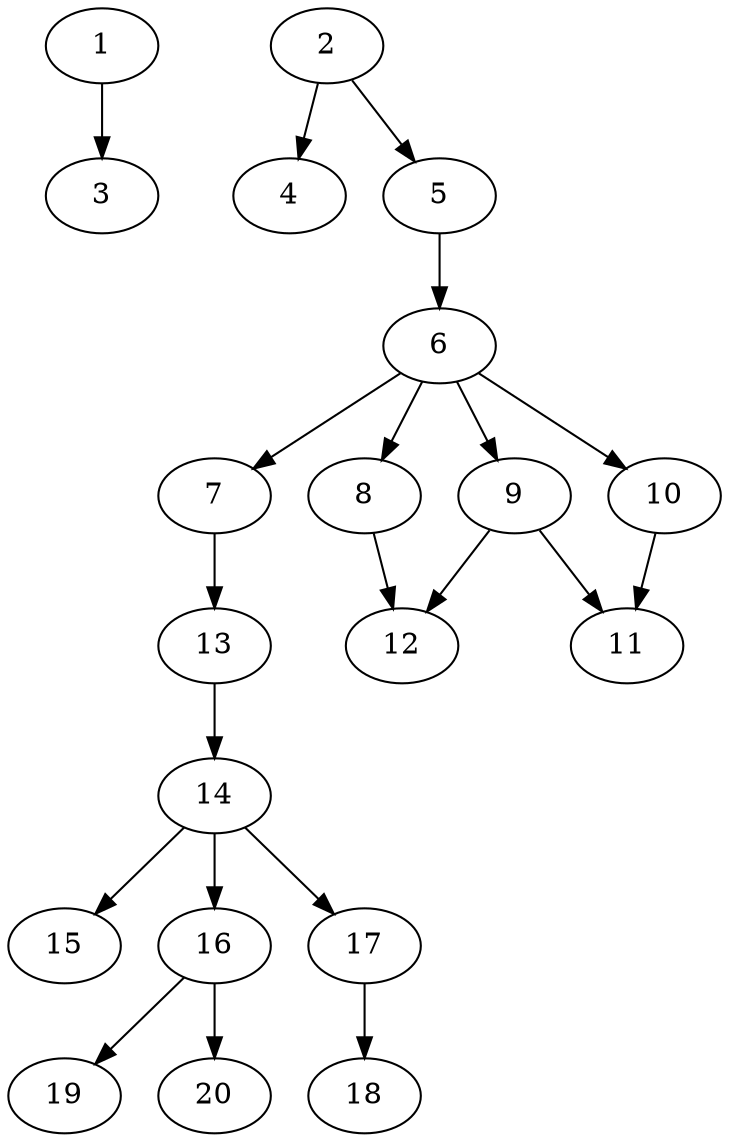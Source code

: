 // DAG automatically generated by daggen at Sat Jul 27 15:35:20 2019
// ./daggen --dot -n 20 --ccr 0.3 --fat 0.4 --regular 0.5 --density 0.5 --mindata 5242880 --maxdata 52428800 
digraph G {
  1 [size="19578880", alpha="0.06", expect_size="5873664"] 
  1 -> 3 [size ="5873664"]
  2 [size="99925333", alpha="0.19", expect_size="29977600"] 
  2 -> 4 [size ="29977600"]
  2 -> 5 [size ="29977600"]
  3 [size="168748373", alpha="0.11", expect_size="50624512"] 
  4 [size="65617920", alpha="0.19", expect_size="19685376"] 
  5 [size="44779520", alpha="0.14", expect_size="13433856"] 
  5 -> 6 [size ="13433856"]
  6 [size="167673173", alpha="0.11", expect_size="50301952"] 
  6 -> 7 [size ="50301952"]
  6 -> 8 [size ="50301952"]
  6 -> 9 [size ="50301952"]
  6 -> 10 [size ="50301952"]
  7 [size="75171840", alpha="0.12", expect_size="22551552"] 
  7 -> 13 [size ="22551552"]
  8 [size="77725013", alpha="0.16", expect_size="23317504"] 
  8 -> 12 [size ="23317504"]
  9 [size="169123840", alpha="0.14", expect_size="50737152"] 
  9 -> 11 [size ="50737152"]
  9 -> 12 [size ="50737152"]
  10 [size="116527787", alpha="0.05", expect_size="34958336"] 
  10 -> 11 [size ="34958336"]
  11 [size="42376533", alpha="0.16", expect_size="12712960"] 
  12 [size="87760213", alpha="0.04", expect_size="26328064"] 
  13 [size="79042560", alpha="0.14", expect_size="23712768"] 
  13 -> 14 [size ="23712768"]
  14 [size="169093120", alpha="0.02", expect_size="50727936"] 
  14 -> 15 [size ="50727936"]
  14 -> 16 [size ="50727936"]
  14 -> 17 [size ="50727936"]
  15 [size="164058453", alpha="0.11", expect_size="49217536"] 
  16 [size="117538133", alpha="0.07", expect_size="35261440"] 
  16 -> 19 [size ="35261440"]
  16 -> 20 [size ="35261440"]
  17 [size="50609493", alpha="0.13", expect_size="15182848"] 
  17 -> 18 [size ="15182848"]
  18 [size="146199893", alpha="0.19", expect_size="43859968"] 
  19 [size="114496853", alpha="0.05", expect_size="34349056"] 
  20 [size="64460800", alpha="0.12", expect_size="19338240"] 
}
